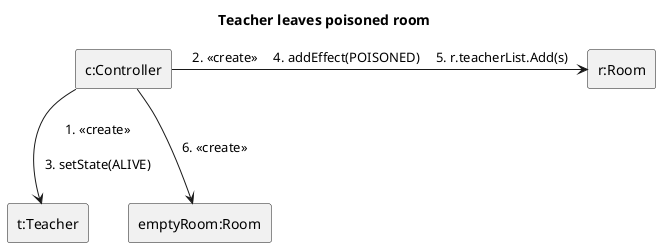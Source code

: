 @startuml teacher_leave_poison
title Teacher leaves poisoned room
skinparam linestyle ortho
rectangle "c:Controller" as c
rectangle "r:Room" as r
rectangle "t:Teacher" as s
rectangle "emptyRoom:Room" as r1

c --> s: 1. <<create>>\n\n3. setState(ALIVE)
c -> r: 2. <<create>>\t4. addEffect(POISONED)\t5. r.teacherList.Add(s)
c --> r1: 6. <<create>>
@enduml